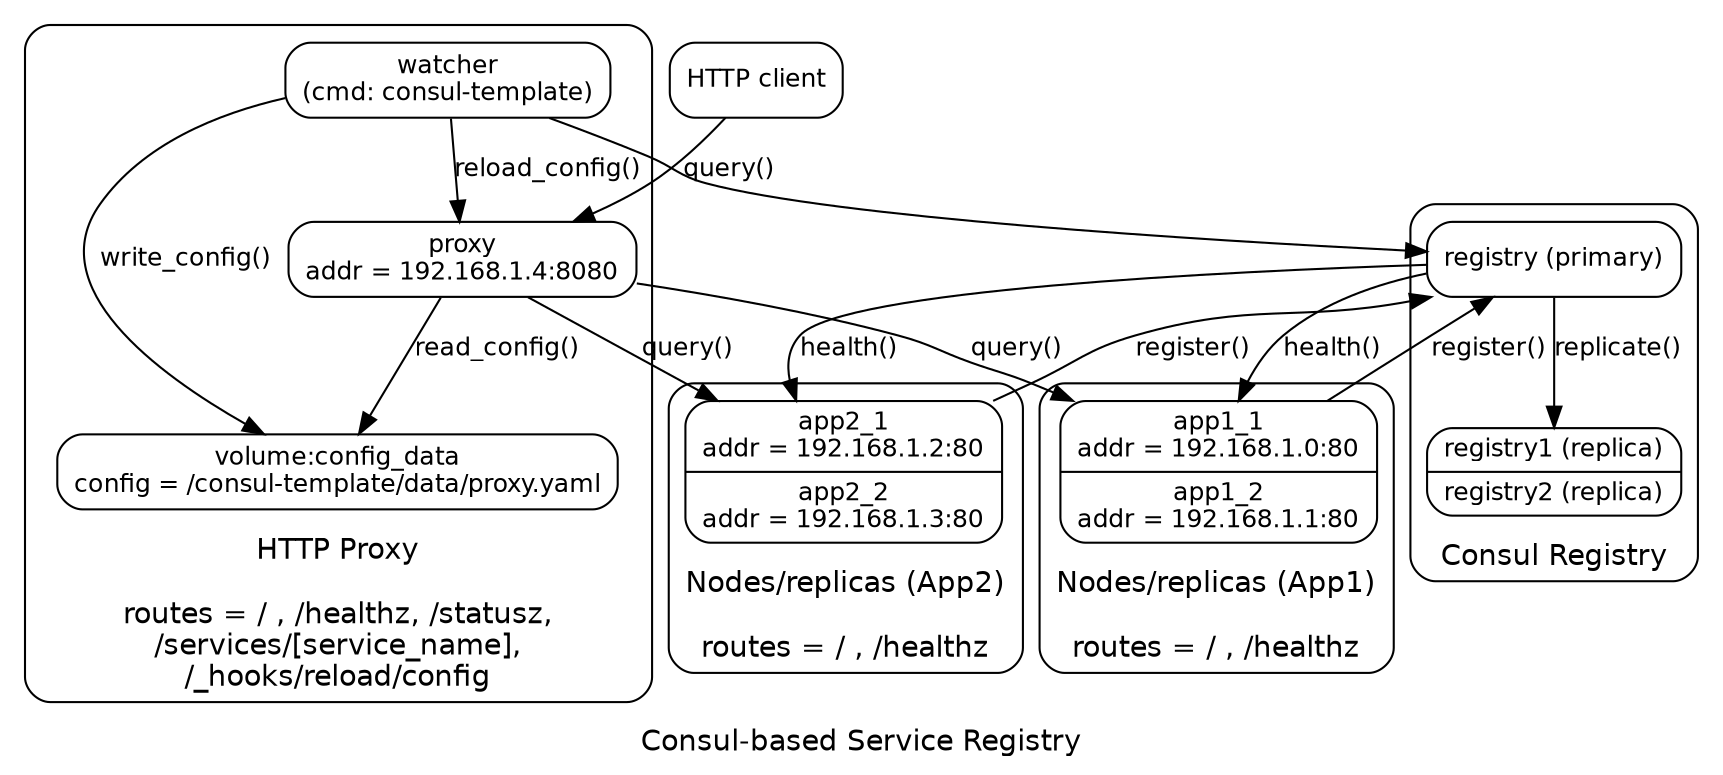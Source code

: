 digraph {
    node [shape = Mrecord, fontname = Helvetica, fontsize = 12];
    edge [fontname = Helvetica, fontsize = 12];
    style = "rounded";
    rankdir = "TB";
    label = "Consul-based Service Registry";
    fontname = Helvetica;

    client [label = "HTTP client"];
    client -> proxy [label = "query()"];

    subgraph cluster_proxy {
       label = "HTTP Proxy\n\nroutes = / , /healthz, /statusz,\n/services/[service_name],\n/_hooks/reload/config";
       labelloc = "b";
       fontname = Helvetica;
       proxy [label = "proxy\naddr = 192.168.1.4:8080"];
       watcher [label = "watcher\n(cmd: consul-template)"];
       config_data [label = "volume:config_data\nconfig = /consul-template/data/proxy.yaml"];
    }

    watcher -> registry;
    watcher -> config_data  [label = "write_config()"];
    proxy -> config_data [label = "read_config()"];
    watcher -> proxy [label = "reload_config()"];

    subgraph cluster_registry {
       label = "Consul Registry";
       labelloc = "b";
       fontname = Helvetica;
       registry [label = "<write> registry (primary)"];
       registry_replicas [label = "{registry1 (replica) | registry2 (replica)}"];
       registry -> registry_replicas  [label = "replicate()"];
    }

    subgraph cluster_app1 {
       labelloc = "b";
       label = "Nodes/replicas (App1)\n\nroutes = / , /healthz";
       fontname = Helvetica;
       app1 [label = "{app1_1\naddr = 192.168.1.0:80 | app1_2\naddr = 192.168.1.1:80}"];
    }
    app1 -> registry:write [label = "register()"];
    registry -> app1 [label = "health()"];
    proxy -> app1 [label = "query()"];

    subgraph cluster_app2 {
       labelloc = "b";
       label = "Nodes/replicas (App2)\n\nroutes = / , /healthz";
       fontname = Helvetica;
       app2 [label = "{app2_1\naddr = 192.168.1.2:80 | app2_2\naddr = 192.168.1.3:80}"];
    }
    app2 -> registry:write [label = "register()"];
    registry -> app2 [label = "health()"];
    proxy -> app2 [label = "query()"];
}
